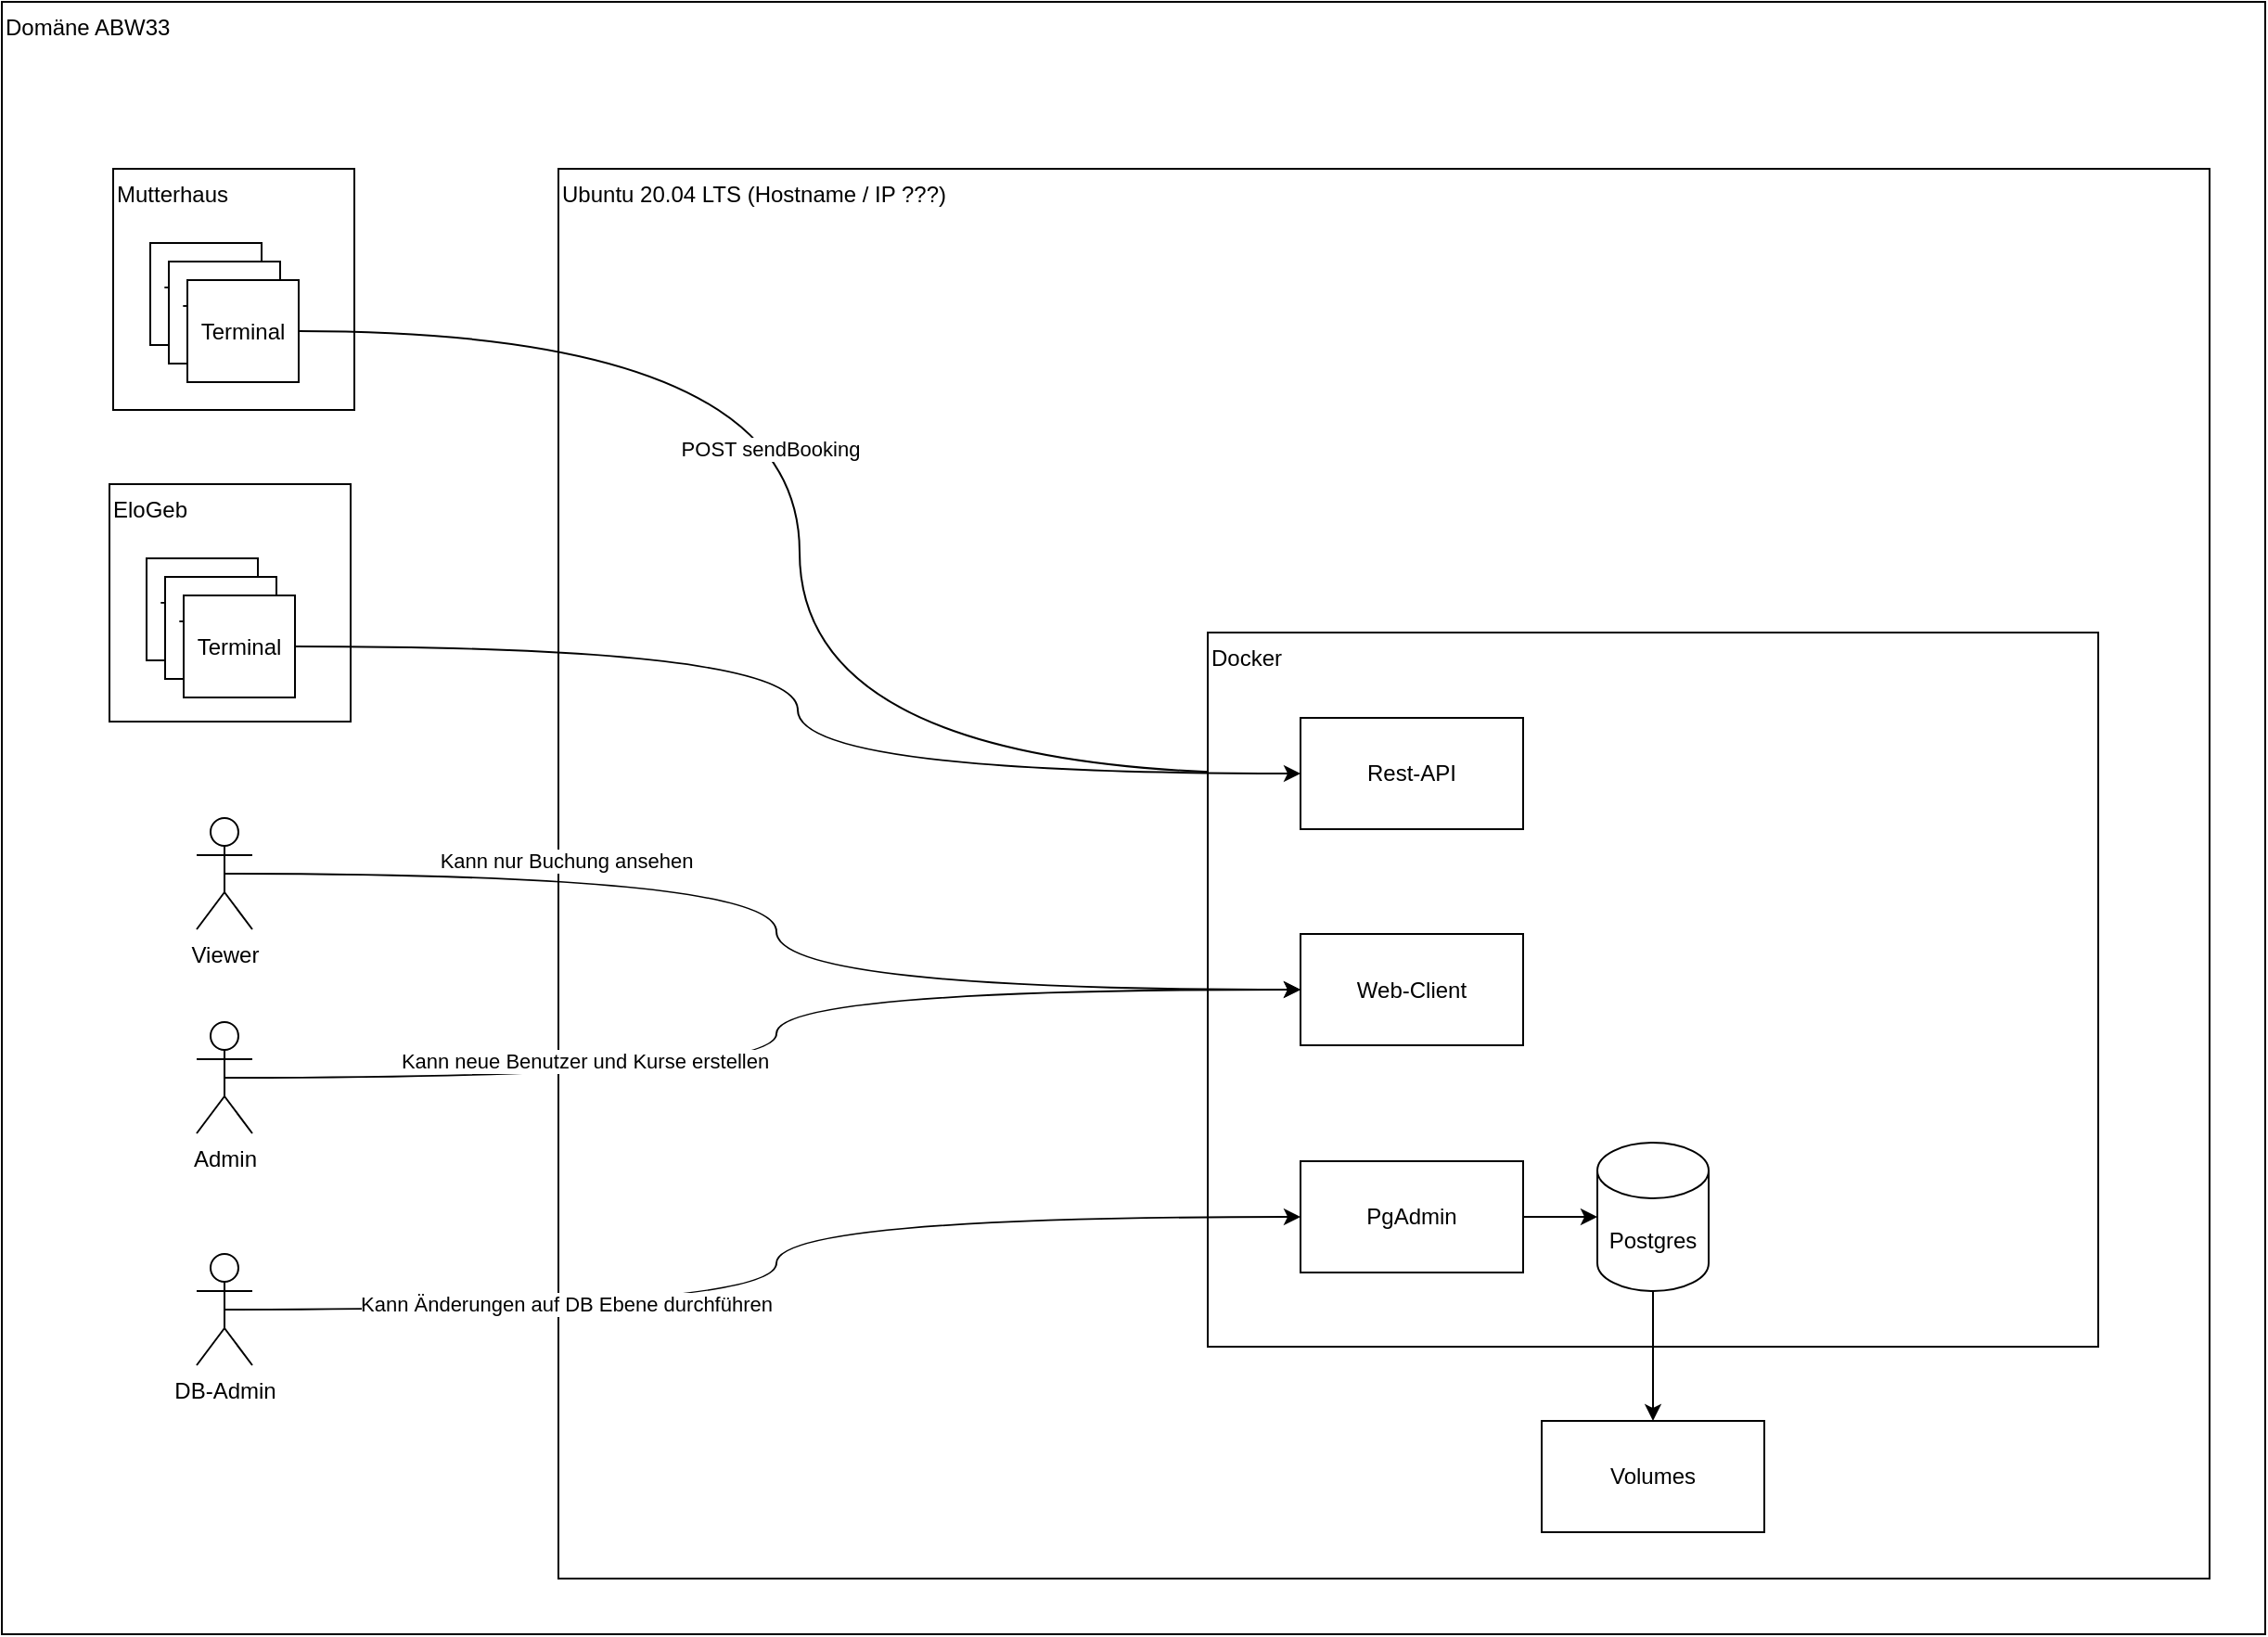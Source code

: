 <mxfile version="20.8.23" type="github">
  <diagram name="Seite-1" id="IerMHQKbE69juIeoWYwx">
    <mxGraphModel dx="1434" dy="822" grid="0" gridSize="10" guides="1" tooltips="1" connect="1" arrows="1" fold="1" page="1" pageScale="1" pageWidth="827" pageHeight="1169" math="0" shadow="0">
      <root>
        <mxCell id="0" />
        <mxCell id="1" parent="0" />
        <mxCell id="h5z63Fl-7ZgzWy86kFCa-1" value="Domäne ABW33" style="rounded=0;whiteSpace=wrap;html=1;horizontal=1;verticalAlign=top;align=left;" vertex="1" parent="1">
          <mxGeometry x="100" y="100" width="1220" height="880" as="geometry" />
        </mxCell>
        <mxCell id="h5z63Fl-7ZgzWy86kFCa-10" value="Ubuntu 20.04 LTS (Hostname / IP ???)" style="rounded=0;whiteSpace=wrap;html=1;verticalAlign=top;align=left;" vertex="1" parent="1">
          <mxGeometry x="400" y="190" width="890" height="760" as="geometry" />
        </mxCell>
        <mxCell id="h5z63Fl-7ZgzWy86kFCa-2" value="Mutterhaus" style="rounded=0;whiteSpace=wrap;html=1;align=left;verticalAlign=top;" vertex="1" parent="1">
          <mxGeometry x="160" y="190" width="130" height="130" as="geometry" />
        </mxCell>
        <mxCell id="h5z63Fl-7ZgzWy86kFCa-4" value="Terminal" style="rounded=0;whiteSpace=wrap;html=1;" vertex="1" parent="1">
          <mxGeometry x="180" y="230" width="60" height="55" as="geometry" />
        </mxCell>
        <mxCell id="h5z63Fl-7ZgzWy86kFCa-5" value="Terminal" style="rounded=0;whiteSpace=wrap;html=1;" vertex="1" parent="1">
          <mxGeometry x="190" y="240" width="60" height="55" as="geometry" />
        </mxCell>
        <mxCell id="h5z63Fl-7ZgzWy86kFCa-41" style="edgeStyle=orthogonalEdgeStyle;curved=1;rounded=0;orthogonalLoop=1;jettySize=auto;html=1;exitX=1;exitY=0.5;exitDx=0;exitDy=0;entryX=0;entryY=0.5;entryDx=0;entryDy=0;" edge="1" parent="1" source="h5z63Fl-7ZgzWy86kFCa-6" target="h5z63Fl-7ZgzWy86kFCa-38">
          <mxGeometry relative="1" as="geometry" />
        </mxCell>
        <mxCell id="h5z63Fl-7ZgzWy86kFCa-42" value="POST sendBooking" style="edgeLabel;html=1;align=center;verticalAlign=middle;resizable=0;points=[];" vertex="1" connectable="0" parent="h5z63Fl-7ZgzWy86kFCa-41">
          <mxGeometry x="-0.146" y="-16" relative="1" as="geometry">
            <mxPoint y="1" as="offset" />
          </mxGeometry>
        </mxCell>
        <mxCell id="h5z63Fl-7ZgzWy86kFCa-6" value="Terminal" style="rounded=0;whiteSpace=wrap;html=1;" vertex="1" parent="1">
          <mxGeometry x="200" y="250" width="60" height="55" as="geometry" />
        </mxCell>
        <mxCell id="h5z63Fl-7ZgzWy86kFCa-11" value="Docker" style="rounded=0;whiteSpace=wrap;html=1;align=left;verticalAlign=top;" vertex="1" parent="1">
          <mxGeometry x="750" y="440" width="480" height="385" as="geometry" />
        </mxCell>
        <mxCell id="h5z63Fl-7ZgzWy86kFCa-12" value="Volumes" style="rounded=0;whiteSpace=wrap;html=1;" vertex="1" parent="1">
          <mxGeometry x="930" y="865" width="120" height="60" as="geometry" />
        </mxCell>
        <mxCell id="h5z63Fl-7ZgzWy86kFCa-14" style="edgeStyle=orthogonalEdgeStyle;rounded=0;orthogonalLoop=1;jettySize=auto;html=1;exitX=0.5;exitY=1;exitDx=0;exitDy=0;exitPerimeter=0;" edge="1" parent="1" source="h5z63Fl-7ZgzWy86kFCa-13" target="h5z63Fl-7ZgzWy86kFCa-12">
          <mxGeometry relative="1" as="geometry" />
        </mxCell>
        <mxCell id="h5z63Fl-7ZgzWy86kFCa-13" value="Postgres" style="shape=cylinder3;whiteSpace=wrap;html=1;boundedLbl=1;backgroundOutline=1;size=15;" vertex="1" parent="1">
          <mxGeometry x="960" y="715" width="60" height="80" as="geometry" />
        </mxCell>
        <mxCell id="h5z63Fl-7ZgzWy86kFCa-16" style="edgeStyle=orthogonalEdgeStyle;rounded=0;orthogonalLoop=1;jettySize=auto;html=1;exitX=1;exitY=0.5;exitDx=0;exitDy=0;" edge="1" parent="1" source="h5z63Fl-7ZgzWy86kFCa-15" target="h5z63Fl-7ZgzWy86kFCa-13">
          <mxGeometry relative="1" as="geometry" />
        </mxCell>
        <mxCell id="h5z63Fl-7ZgzWy86kFCa-15" value="PgAdmin" style="rounded=0;whiteSpace=wrap;html=1;" vertex="1" parent="1">
          <mxGeometry x="800" y="725" width="120" height="60" as="geometry" />
        </mxCell>
        <mxCell id="h5z63Fl-7ZgzWy86kFCa-24" style="edgeStyle=orthogonalEdgeStyle;rounded=0;orthogonalLoop=1;jettySize=auto;html=1;exitX=0.5;exitY=0.5;exitDx=0;exitDy=0;exitPerimeter=0;entryX=0;entryY=0.5;entryDx=0;entryDy=0;curved=1;" edge="1" parent="1" source="h5z63Fl-7ZgzWy86kFCa-19" target="h5z63Fl-7ZgzWy86kFCa-23">
          <mxGeometry relative="1" as="geometry" />
        </mxCell>
        <mxCell id="h5z63Fl-7ZgzWy86kFCa-37" value="Kann neue Benutzer und Kurse erstellen" style="edgeLabel;html=1;align=center;verticalAlign=middle;resizable=0;points=[];" vertex="1" connectable="0" parent="h5z63Fl-7ZgzWy86kFCa-24">
          <mxGeometry x="-0.74" y="3" relative="1" as="geometry">
            <mxPoint x="112" y="-6" as="offset" />
          </mxGeometry>
        </mxCell>
        <mxCell id="h5z63Fl-7ZgzWy86kFCa-19" value="Admin" style="shape=umlActor;verticalLabelPosition=bottom;verticalAlign=top;html=1;outlineConnect=0;" vertex="1" parent="1">
          <mxGeometry x="205" y="650" width="30" height="60" as="geometry" />
        </mxCell>
        <mxCell id="h5z63Fl-7ZgzWy86kFCa-23" value="Web-Client" style="rounded=0;whiteSpace=wrap;html=1;" vertex="1" parent="1">
          <mxGeometry x="800" y="602.5" width="120" height="60" as="geometry" />
        </mxCell>
        <mxCell id="h5z63Fl-7ZgzWy86kFCa-26" style="edgeStyle=orthogonalEdgeStyle;rounded=0;orthogonalLoop=1;jettySize=auto;html=1;exitX=0.5;exitY=0.5;exitDx=0;exitDy=0;exitPerimeter=0;entryX=0;entryY=0.5;entryDx=0;entryDy=0;curved=1;" edge="1" parent="1" source="h5z63Fl-7ZgzWy86kFCa-22" target="h5z63Fl-7ZgzWy86kFCa-15">
          <mxGeometry relative="1" as="geometry" />
        </mxCell>
        <mxCell id="h5z63Fl-7ZgzWy86kFCa-43" value="Kann Änderungen auf DB Ebene durchführen" style="edgeLabel;html=1;align=center;verticalAlign=middle;resizable=0;points=[];" vertex="1" connectable="0" parent="h5z63Fl-7ZgzWy86kFCa-26">
          <mxGeometry x="-0.578" y="1" relative="1" as="geometry">
            <mxPoint x="51" y="-2" as="offset" />
          </mxGeometry>
        </mxCell>
        <mxCell id="h5z63Fl-7ZgzWy86kFCa-33" style="edgeStyle=orthogonalEdgeStyle;curved=1;rounded=0;orthogonalLoop=1;jettySize=auto;html=1;exitX=0.5;exitY=0.5;exitDx=0;exitDy=0;exitPerimeter=0;entryX=0;entryY=0.5;entryDx=0;entryDy=0;" edge="1" parent="1" source="h5z63Fl-7ZgzWy86kFCa-30" target="h5z63Fl-7ZgzWy86kFCa-23">
          <mxGeometry relative="1" as="geometry" />
        </mxCell>
        <mxCell id="h5z63Fl-7ZgzWy86kFCa-35" value="Kann nur Buchung ansehen" style="edgeLabel;html=1;align=center;verticalAlign=middle;resizable=0;points=[];" vertex="1" connectable="0" parent="h5z63Fl-7ZgzWy86kFCa-33">
          <mxGeometry x="-0.644" relative="1" as="geometry">
            <mxPoint x="69" y="-7" as="offset" />
          </mxGeometry>
        </mxCell>
        <mxCell id="h5z63Fl-7ZgzWy86kFCa-30" value="Viewer" style="shape=umlActor;verticalLabelPosition=bottom;verticalAlign=top;html=1;outlineConnect=0;" vertex="1" parent="1">
          <mxGeometry x="205" y="540" width="30" height="60" as="geometry" />
        </mxCell>
        <mxCell id="h5z63Fl-7ZgzWy86kFCa-22" value="DB-Admin" style="shape=umlActor;verticalLabelPosition=bottom;verticalAlign=top;html=1;outlineConnect=0;" vertex="1" parent="1">
          <mxGeometry x="205" y="775" width="30" height="60" as="geometry" />
        </mxCell>
        <mxCell id="h5z63Fl-7ZgzWy86kFCa-31" value="" style="group" vertex="1" connectable="0" parent="1">
          <mxGeometry x="158" y="360" width="130" height="128" as="geometry" />
        </mxCell>
        <mxCell id="h5z63Fl-7ZgzWy86kFCa-3" value="EloGeb" style="rounded=0;whiteSpace=wrap;html=1;align=left;verticalAlign=top;" vertex="1" parent="h5z63Fl-7ZgzWy86kFCa-31">
          <mxGeometry width="130" height="128" as="geometry" />
        </mxCell>
        <mxCell id="h5z63Fl-7ZgzWy86kFCa-7" value="Terminal" style="rounded=0;whiteSpace=wrap;html=1;" vertex="1" parent="h5z63Fl-7ZgzWy86kFCa-31">
          <mxGeometry x="20" y="40" width="60" height="55" as="geometry" />
        </mxCell>
        <mxCell id="h5z63Fl-7ZgzWy86kFCa-8" value="Terminal" style="rounded=0;whiteSpace=wrap;html=1;" vertex="1" parent="h5z63Fl-7ZgzWy86kFCa-31">
          <mxGeometry x="30" y="50" width="60" height="55" as="geometry" />
        </mxCell>
        <mxCell id="h5z63Fl-7ZgzWy86kFCa-9" value="Terminal" style="rounded=0;whiteSpace=wrap;html=1;" vertex="1" parent="h5z63Fl-7ZgzWy86kFCa-31">
          <mxGeometry x="40" y="60" width="60" height="55" as="geometry" />
        </mxCell>
        <mxCell id="h5z63Fl-7ZgzWy86kFCa-38" value="Rest-API" style="rounded=0;whiteSpace=wrap;html=1;" vertex="1" parent="1">
          <mxGeometry x="800" y="486" width="120" height="60" as="geometry" />
        </mxCell>
        <mxCell id="h5z63Fl-7ZgzWy86kFCa-39" style="edgeStyle=orthogonalEdgeStyle;curved=1;rounded=0;orthogonalLoop=1;jettySize=auto;html=1;exitX=1;exitY=0.5;exitDx=0;exitDy=0;entryX=0;entryY=0.5;entryDx=0;entryDy=0;" edge="1" parent="1" source="h5z63Fl-7ZgzWy86kFCa-9" target="h5z63Fl-7ZgzWy86kFCa-38">
          <mxGeometry relative="1" as="geometry" />
        </mxCell>
      </root>
    </mxGraphModel>
  </diagram>
</mxfile>
